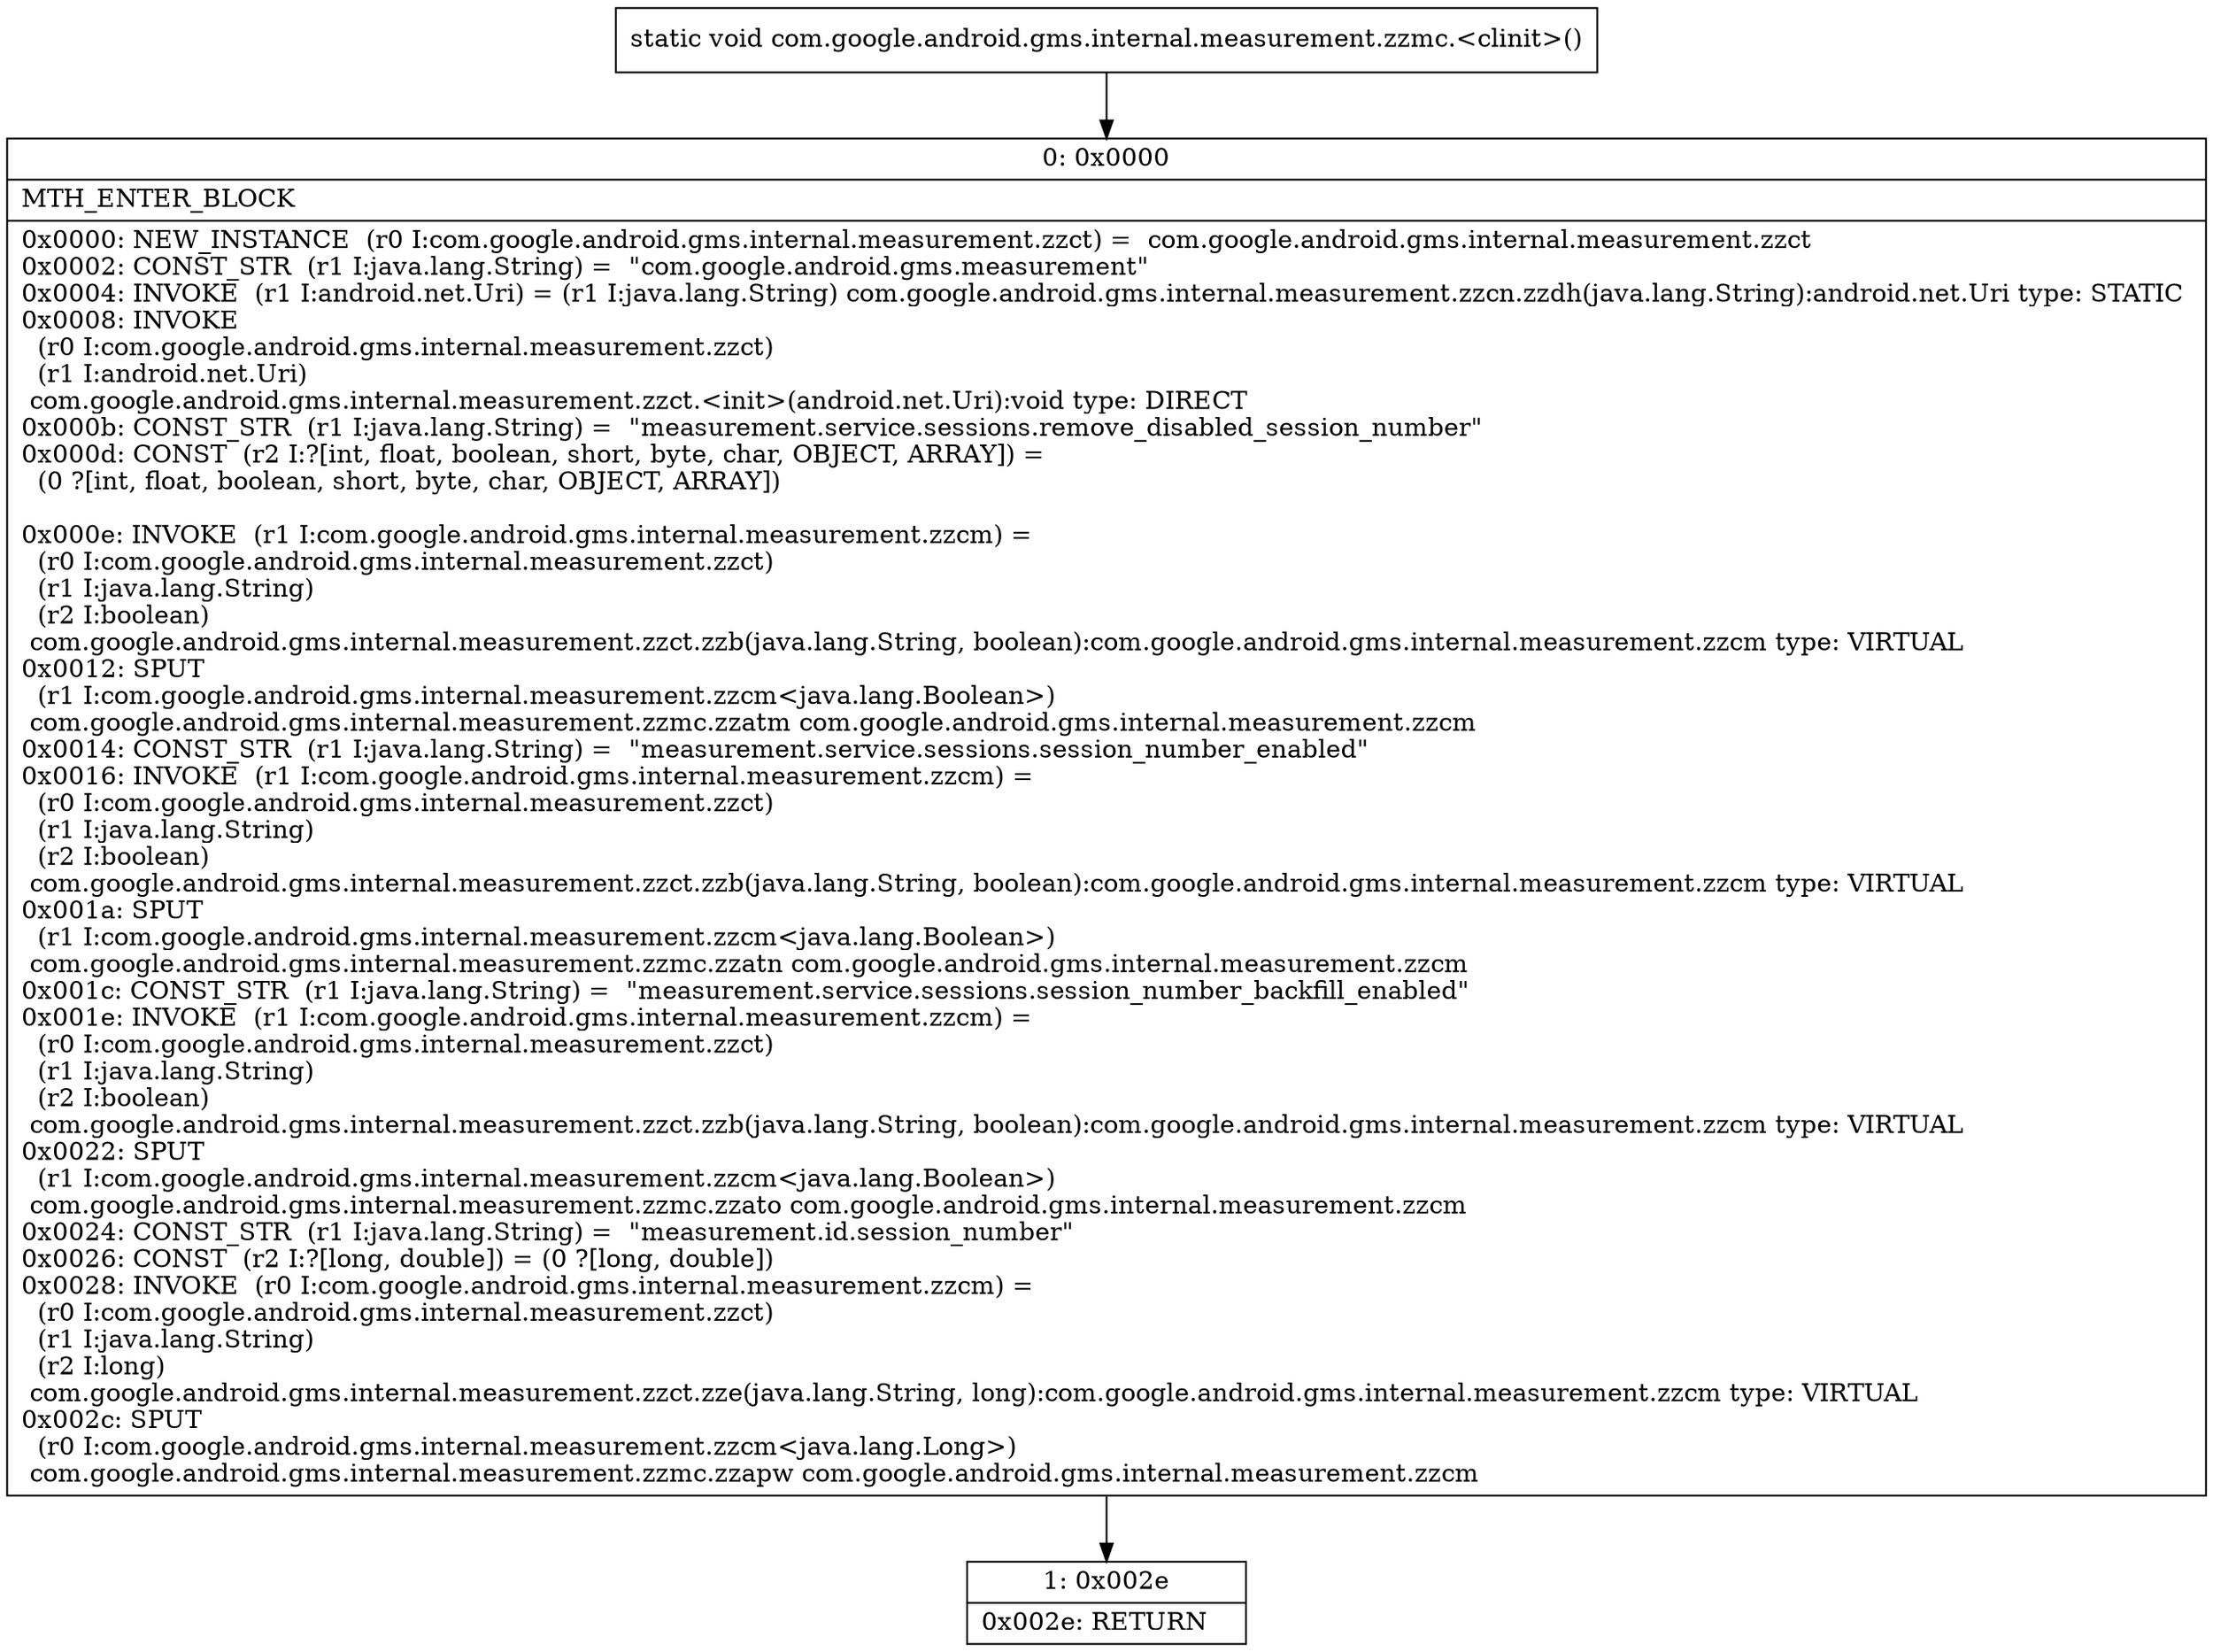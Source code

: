 digraph "CFG forcom.google.android.gms.internal.measurement.zzmc.\<clinit\>()V" {
Node_0 [shape=record,label="{0\:\ 0x0000|MTH_ENTER_BLOCK\l|0x0000: NEW_INSTANCE  (r0 I:com.google.android.gms.internal.measurement.zzct) =  com.google.android.gms.internal.measurement.zzct \l0x0002: CONST_STR  (r1 I:java.lang.String) =  \"com.google.android.gms.measurement\" \l0x0004: INVOKE  (r1 I:android.net.Uri) = (r1 I:java.lang.String) com.google.android.gms.internal.measurement.zzcn.zzdh(java.lang.String):android.net.Uri type: STATIC \l0x0008: INVOKE  \l  (r0 I:com.google.android.gms.internal.measurement.zzct)\l  (r1 I:android.net.Uri)\l com.google.android.gms.internal.measurement.zzct.\<init\>(android.net.Uri):void type: DIRECT \l0x000b: CONST_STR  (r1 I:java.lang.String) =  \"measurement.service.sessions.remove_disabled_session_number\" \l0x000d: CONST  (r2 I:?[int, float, boolean, short, byte, char, OBJECT, ARRAY]) = \l  (0 ?[int, float, boolean, short, byte, char, OBJECT, ARRAY])\l \l0x000e: INVOKE  (r1 I:com.google.android.gms.internal.measurement.zzcm) = \l  (r0 I:com.google.android.gms.internal.measurement.zzct)\l  (r1 I:java.lang.String)\l  (r2 I:boolean)\l com.google.android.gms.internal.measurement.zzct.zzb(java.lang.String, boolean):com.google.android.gms.internal.measurement.zzcm type: VIRTUAL \l0x0012: SPUT  \l  (r1 I:com.google.android.gms.internal.measurement.zzcm\<java.lang.Boolean\>)\l com.google.android.gms.internal.measurement.zzmc.zzatm com.google.android.gms.internal.measurement.zzcm \l0x0014: CONST_STR  (r1 I:java.lang.String) =  \"measurement.service.sessions.session_number_enabled\" \l0x0016: INVOKE  (r1 I:com.google.android.gms.internal.measurement.zzcm) = \l  (r0 I:com.google.android.gms.internal.measurement.zzct)\l  (r1 I:java.lang.String)\l  (r2 I:boolean)\l com.google.android.gms.internal.measurement.zzct.zzb(java.lang.String, boolean):com.google.android.gms.internal.measurement.zzcm type: VIRTUAL \l0x001a: SPUT  \l  (r1 I:com.google.android.gms.internal.measurement.zzcm\<java.lang.Boolean\>)\l com.google.android.gms.internal.measurement.zzmc.zzatn com.google.android.gms.internal.measurement.zzcm \l0x001c: CONST_STR  (r1 I:java.lang.String) =  \"measurement.service.sessions.session_number_backfill_enabled\" \l0x001e: INVOKE  (r1 I:com.google.android.gms.internal.measurement.zzcm) = \l  (r0 I:com.google.android.gms.internal.measurement.zzct)\l  (r1 I:java.lang.String)\l  (r2 I:boolean)\l com.google.android.gms.internal.measurement.zzct.zzb(java.lang.String, boolean):com.google.android.gms.internal.measurement.zzcm type: VIRTUAL \l0x0022: SPUT  \l  (r1 I:com.google.android.gms.internal.measurement.zzcm\<java.lang.Boolean\>)\l com.google.android.gms.internal.measurement.zzmc.zzato com.google.android.gms.internal.measurement.zzcm \l0x0024: CONST_STR  (r1 I:java.lang.String) =  \"measurement.id.session_number\" \l0x0026: CONST  (r2 I:?[long, double]) = (0 ?[long, double]) \l0x0028: INVOKE  (r0 I:com.google.android.gms.internal.measurement.zzcm) = \l  (r0 I:com.google.android.gms.internal.measurement.zzct)\l  (r1 I:java.lang.String)\l  (r2 I:long)\l com.google.android.gms.internal.measurement.zzct.zze(java.lang.String, long):com.google.android.gms.internal.measurement.zzcm type: VIRTUAL \l0x002c: SPUT  \l  (r0 I:com.google.android.gms.internal.measurement.zzcm\<java.lang.Long\>)\l com.google.android.gms.internal.measurement.zzmc.zzapw com.google.android.gms.internal.measurement.zzcm \l}"];
Node_1 [shape=record,label="{1\:\ 0x002e|0x002e: RETURN   \l}"];
MethodNode[shape=record,label="{static void com.google.android.gms.internal.measurement.zzmc.\<clinit\>() }"];
MethodNode -> Node_0;
Node_0 -> Node_1;
}


